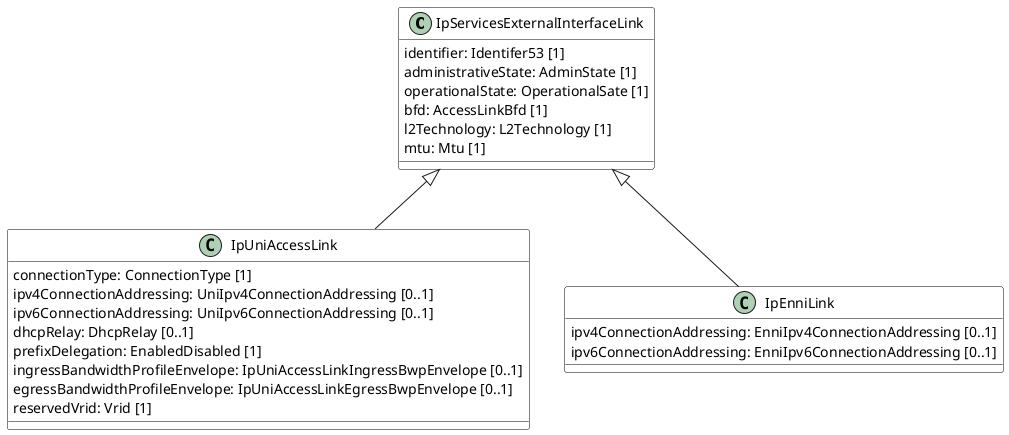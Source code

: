 @startuml
skinparam {
    ClassBackgroundColor White
    ClassBorderColor Black
}


class IpServicesExternalInterfaceLink {
    identifier: Identifer53 [1]
    administrativeState: AdminState [1]
    operationalState: OperationalSate [1]
    bfd: AccessLinkBfd [1]
    l2Technology: L2Technology [1]
    mtu: Mtu [1]
}

class IpUniAccessLink {
    connectionType: ConnectionType [1]
    ipv4ConnectionAddressing: UniIpv4ConnectionAddressing [0..1]
    ipv6ConnectionAddressing: UniIpv6ConnectionAddressing [0..1]
    dhcpRelay: DhcpRelay [0..1]
    prefixDelegation: EnabledDisabled [1]
    ingressBandwidthProfileEnvelope: IpUniAccessLinkIngressBwpEnvelope [0..1]
    egressBandwidthProfileEnvelope: IpUniAccessLinkEgressBwpEnvelope [0..1]
    reservedVrid: Vrid [1]
}


class IpEnniLink {
    ipv4ConnectionAddressing: EnniIpv4ConnectionAddressing [0..1]
    ipv6ConnectionAddressing: EnniIpv6ConnectionAddressing [0..1]
}


IpServicesExternalInterfaceLink  <|-- IpUniAccessLink
IpServicesExternalInterfaceLink <|-- IpEnniLink


@enduml